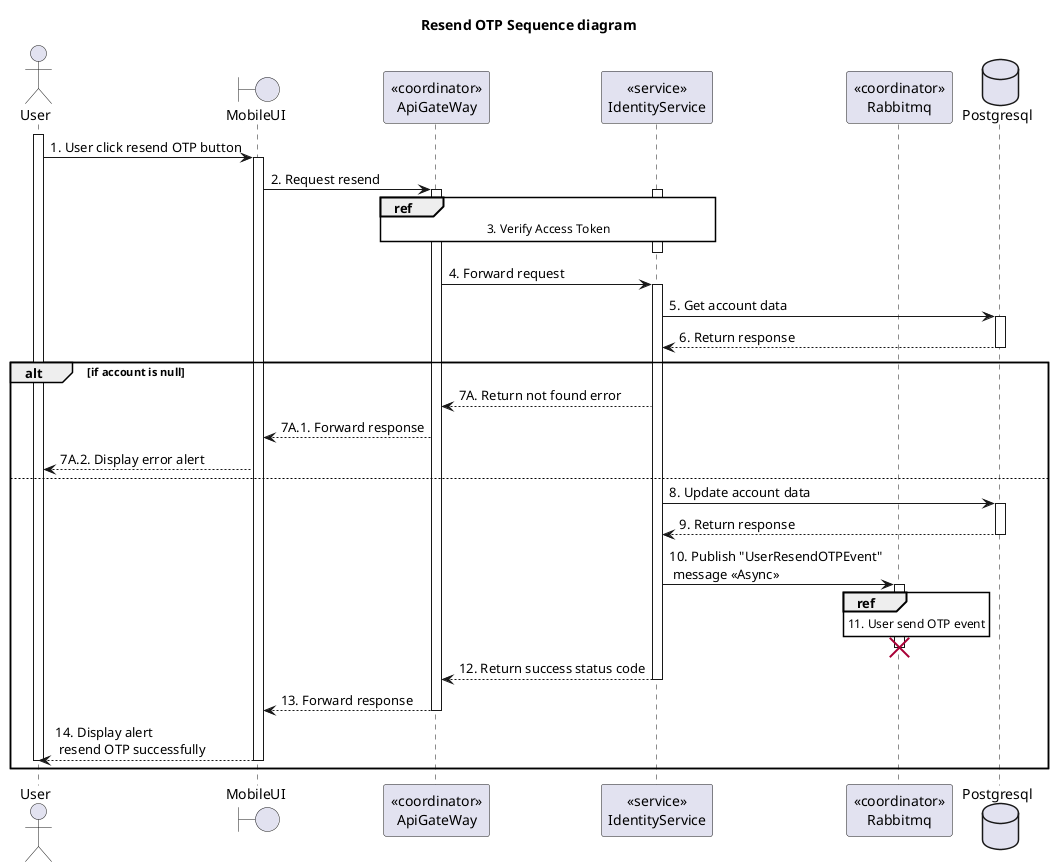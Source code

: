 @startuml Sequence
title "Resend OTP Sequence diagram"

<style>
  sequenceDiagram {
    reference {
      BackGroundColor white
    }
}
</style>

actor User
activate User
boundary MobileUI
participant "<<coordinator>>\nApiGateWay" as ApiGateway
participant "<<service>>\nIdentityService" as IdentityService
participant "<<coordinator>>\nRabbitmq"  as Rabbitmq
database Postgresql

User -> MobileUI++: 1. User click resend OTP button
MobileUI -> ApiGateway++: 2. Request resend

activate IdentityService
ref over ApiGateway, IdentityService: 3. Verify Access Token
ApiGateway -[hidden]-> IdentityService
deactivate IdentityService

ApiGateway -> IdentityService++: 4. Forward request
IdentityService -> Postgresql++: 5. Get account data
IdentityService <-- Postgresql--: 6. Return response

alt if account is null
  ApiGateway <-- IdentityService: 7A. Return not found error
  MobileUI <-- ApiGateway: 7A.1. Forward response
  User <-- MobileUI: 7A.2. Display error alert
else
  IdentityService -> Postgresql++: 8. Update account data
  IdentityService <-- Postgresql--: 9. Return response
  IdentityService -> Rabbitmq: 10. Publish "UserResendOTPEvent"\n message <<Async>>
  activate Rabbitmq
  ref over Rabbitmq: 11. User send OTP event
  IdentityService -[hidden]-> Rabbitmq
  deactivate Rabbitmq
  destroy Rabbitmq

  ApiGateway <-- IdentityService--: 12. Return success status code
  MobileUI <-- ApiGateway--: 13. Forward response
  User <-- MobileUI--: 14. Display alert\n resend OTP successfully
  deactivate User
end

@enduml
